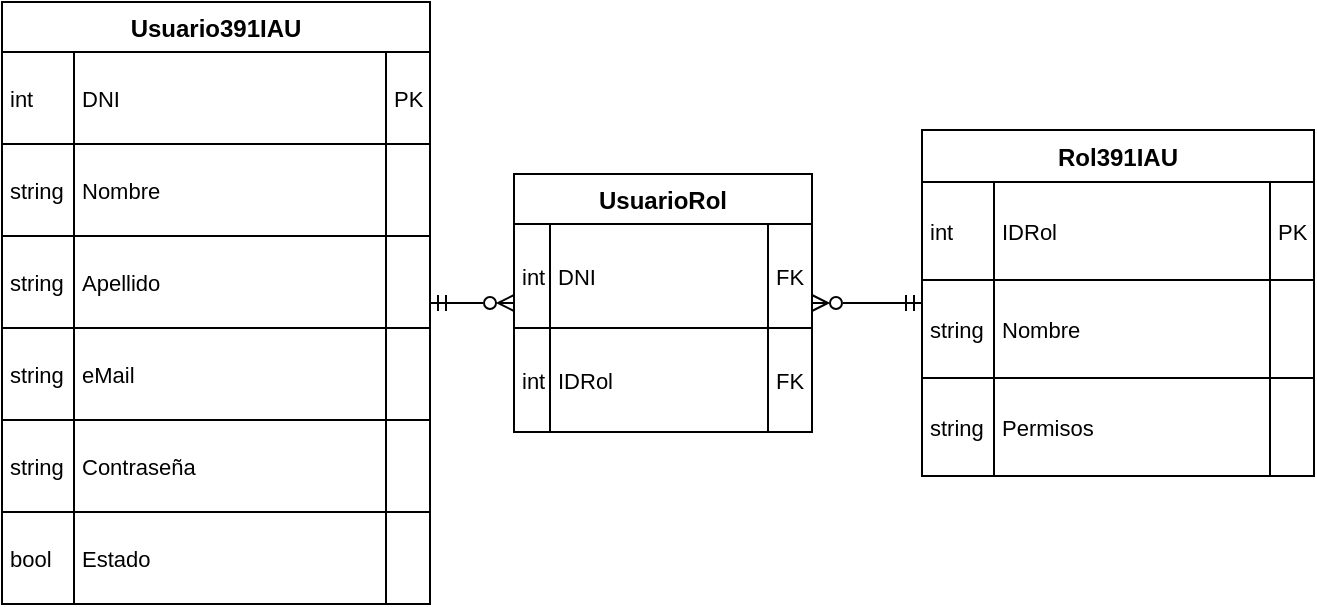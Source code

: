 <mxfile version="27.0.5">
  <diagram name="Page-1" id="UQfQ47-jhMwPksH4_KgC">
    <mxGraphModel dx="1426" dy="841" grid="1" gridSize="10" guides="1" tooltips="1" connect="1" arrows="1" fold="1" page="1" pageScale="1" pageWidth="850" pageHeight="1100" math="0" shadow="0">
      <root>
        <mxCell id="0" />
        <mxCell id="1" parent="0" />
        <mxCell id="dih1pCQAhXBFr1H0S5mW-1" value="Usuario391IAU" style="shape=table;startSize=25;container=1;collapsible=0;childLayout=tableLayout;fixedRows=1;rowLines=1;fontStyle=1;align=center;resizeLast=1;" parent="1" vertex="1">
          <mxGeometry x="20" y="20" width="214" height="301" as="geometry" />
        </mxCell>
        <mxCell id="dih1pCQAhXBFr1H0S5mW-2" style="shape=tableRow;horizontal=0;startSize=0;swimlaneHead=0;swimlaneBody=0;fillColor=none;collapsible=0;dropTarget=0;points=[[0,0.5],[1,0.5]];portConstraint=eastwest;top=0;left=0;right=0;bottom=0;" parent="dih1pCQAhXBFr1H0S5mW-1" vertex="1">
          <mxGeometry y="25" width="214" height="46" as="geometry" />
        </mxCell>
        <mxCell id="dih1pCQAhXBFr1H0S5mW-3" value="int" style="shape=partialRectangle;connectable=0;fillColor=none;top=0;left=0;bottom=0;right=0;align=left;spacingLeft=2;overflow=hidden;fontSize=11;" parent="dih1pCQAhXBFr1H0S5mW-2" vertex="1">
          <mxGeometry width="36" height="46" as="geometry">
            <mxRectangle width="36" height="46" as="alternateBounds" />
          </mxGeometry>
        </mxCell>
        <mxCell id="dih1pCQAhXBFr1H0S5mW-4" value="DNI" style="shape=partialRectangle;connectable=0;fillColor=none;top=0;left=0;bottom=0;right=0;align=left;spacingLeft=2;overflow=hidden;fontSize=11;" parent="dih1pCQAhXBFr1H0S5mW-2" vertex="1">
          <mxGeometry x="36" width="156" height="46" as="geometry">
            <mxRectangle width="156" height="46" as="alternateBounds" />
          </mxGeometry>
        </mxCell>
        <mxCell id="dih1pCQAhXBFr1H0S5mW-5" value="PK" style="shape=partialRectangle;connectable=0;fillColor=none;top=0;left=0;bottom=0;right=0;align=left;spacingLeft=2;overflow=hidden;fontSize=11;" parent="dih1pCQAhXBFr1H0S5mW-2" vertex="1">
          <mxGeometry x="192" width="22" height="46" as="geometry">
            <mxRectangle width="22" height="46" as="alternateBounds" />
          </mxGeometry>
        </mxCell>
        <mxCell id="dih1pCQAhXBFr1H0S5mW-6" style="shape=tableRow;horizontal=0;startSize=0;swimlaneHead=0;swimlaneBody=0;fillColor=none;collapsible=0;dropTarget=0;points=[[0,0.5],[1,0.5]];portConstraint=eastwest;top=0;left=0;right=0;bottom=0;" parent="dih1pCQAhXBFr1H0S5mW-1" vertex="1">
          <mxGeometry y="71" width="214" height="46" as="geometry" />
        </mxCell>
        <mxCell id="dih1pCQAhXBFr1H0S5mW-7" value="string" style="shape=partialRectangle;connectable=0;fillColor=none;top=0;left=0;bottom=0;right=0;align=left;spacingLeft=2;overflow=hidden;fontSize=11;" parent="dih1pCQAhXBFr1H0S5mW-6" vertex="1">
          <mxGeometry width="36" height="46" as="geometry">
            <mxRectangle width="36" height="46" as="alternateBounds" />
          </mxGeometry>
        </mxCell>
        <mxCell id="dih1pCQAhXBFr1H0S5mW-8" value="Nombre" style="shape=partialRectangle;connectable=0;fillColor=none;top=0;left=0;bottom=0;right=0;align=left;spacingLeft=2;overflow=hidden;fontSize=11;" parent="dih1pCQAhXBFr1H0S5mW-6" vertex="1">
          <mxGeometry x="36" width="156" height="46" as="geometry">
            <mxRectangle width="156" height="46" as="alternateBounds" />
          </mxGeometry>
        </mxCell>
        <mxCell id="dih1pCQAhXBFr1H0S5mW-9" value="" style="shape=partialRectangle;connectable=0;fillColor=none;top=0;left=0;bottom=0;right=0;align=left;spacingLeft=2;overflow=hidden;fontSize=11;" parent="dih1pCQAhXBFr1H0S5mW-6" vertex="1">
          <mxGeometry x="192" width="22" height="46" as="geometry">
            <mxRectangle width="22" height="46" as="alternateBounds" />
          </mxGeometry>
        </mxCell>
        <mxCell id="dih1pCQAhXBFr1H0S5mW-10" style="shape=tableRow;horizontal=0;startSize=0;swimlaneHead=0;swimlaneBody=0;fillColor=none;collapsible=0;dropTarget=0;points=[[0,0.5],[1,0.5]];portConstraint=eastwest;top=0;left=0;right=0;bottom=0;" parent="dih1pCQAhXBFr1H0S5mW-1" vertex="1">
          <mxGeometry y="117" width="214" height="46" as="geometry" />
        </mxCell>
        <mxCell id="dih1pCQAhXBFr1H0S5mW-11" value="string" style="shape=partialRectangle;connectable=0;fillColor=none;top=0;left=0;bottom=0;right=0;align=left;spacingLeft=2;overflow=hidden;fontSize=11;" parent="dih1pCQAhXBFr1H0S5mW-10" vertex="1">
          <mxGeometry width="36" height="46" as="geometry">
            <mxRectangle width="36" height="46" as="alternateBounds" />
          </mxGeometry>
        </mxCell>
        <mxCell id="dih1pCQAhXBFr1H0S5mW-12" value="Apellido" style="shape=partialRectangle;connectable=0;fillColor=none;top=0;left=0;bottom=0;right=0;align=left;spacingLeft=2;overflow=hidden;fontSize=11;" parent="dih1pCQAhXBFr1H0S5mW-10" vertex="1">
          <mxGeometry x="36" width="156" height="46" as="geometry">
            <mxRectangle width="156" height="46" as="alternateBounds" />
          </mxGeometry>
        </mxCell>
        <mxCell id="dih1pCQAhXBFr1H0S5mW-13" value="" style="shape=partialRectangle;connectable=0;fillColor=none;top=0;left=0;bottom=0;right=0;align=left;spacingLeft=2;overflow=hidden;fontSize=11;" parent="dih1pCQAhXBFr1H0S5mW-10" vertex="1">
          <mxGeometry x="192" width="22" height="46" as="geometry">
            <mxRectangle width="22" height="46" as="alternateBounds" />
          </mxGeometry>
        </mxCell>
        <mxCell id="dih1pCQAhXBFr1H0S5mW-14" style="shape=tableRow;horizontal=0;startSize=0;swimlaneHead=0;swimlaneBody=0;fillColor=none;collapsible=0;dropTarget=0;points=[[0,0.5],[1,0.5]];portConstraint=eastwest;top=0;left=0;right=0;bottom=0;" parent="dih1pCQAhXBFr1H0S5mW-1" vertex="1">
          <mxGeometry y="163" width="214" height="46" as="geometry" />
        </mxCell>
        <mxCell id="dih1pCQAhXBFr1H0S5mW-15" value="string" style="shape=partialRectangle;connectable=0;fillColor=none;top=0;left=0;bottom=0;right=0;align=left;spacingLeft=2;overflow=hidden;fontSize=11;" parent="dih1pCQAhXBFr1H0S5mW-14" vertex="1">
          <mxGeometry width="36" height="46" as="geometry">
            <mxRectangle width="36" height="46" as="alternateBounds" />
          </mxGeometry>
        </mxCell>
        <mxCell id="dih1pCQAhXBFr1H0S5mW-16" value="eMail" style="shape=partialRectangle;connectable=0;fillColor=none;top=0;left=0;bottom=0;right=0;align=left;spacingLeft=2;overflow=hidden;fontSize=11;" parent="dih1pCQAhXBFr1H0S5mW-14" vertex="1">
          <mxGeometry x="36" width="156" height="46" as="geometry">
            <mxRectangle width="156" height="46" as="alternateBounds" />
          </mxGeometry>
        </mxCell>
        <mxCell id="dih1pCQAhXBFr1H0S5mW-17" value="" style="shape=partialRectangle;connectable=0;fillColor=none;top=0;left=0;bottom=0;right=0;align=left;spacingLeft=2;overflow=hidden;fontSize=11;" parent="dih1pCQAhXBFr1H0S5mW-14" vertex="1">
          <mxGeometry x="192" width="22" height="46" as="geometry">
            <mxRectangle width="22" height="46" as="alternateBounds" />
          </mxGeometry>
        </mxCell>
        <mxCell id="dih1pCQAhXBFr1H0S5mW-18" style="shape=tableRow;horizontal=0;startSize=0;swimlaneHead=0;swimlaneBody=0;fillColor=none;collapsible=0;dropTarget=0;points=[[0,0.5],[1,0.5]];portConstraint=eastwest;top=0;left=0;right=0;bottom=0;" parent="dih1pCQAhXBFr1H0S5mW-1" vertex="1">
          <mxGeometry y="209" width="214" height="46" as="geometry" />
        </mxCell>
        <mxCell id="dih1pCQAhXBFr1H0S5mW-19" value="string" style="shape=partialRectangle;connectable=0;fillColor=none;top=0;left=0;bottom=0;right=0;align=left;spacingLeft=2;overflow=hidden;fontSize=11;" parent="dih1pCQAhXBFr1H0S5mW-18" vertex="1">
          <mxGeometry width="36" height="46" as="geometry">
            <mxRectangle width="36" height="46" as="alternateBounds" />
          </mxGeometry>
        </mxCell>
        <mxCell id="dih1pCQAhXBFr1H0S5mW-20" value="Contraseña" style="shape=partialRectangle;connectable=0;fillColor=none;top=0;left=0;bottom=0;right=0;align=left;spacingLeft=2;overflow=hidden;fontSize=11;" parent="dih1pCQAhXBFr1H0S5mW-18" vertex="1">
          <mxGeometry x="36" width="156" height="46" as="geometry">
            <mxRectangle width="156" height="46" as="alternateBounds" />
          </mxGeometry>
        </mxCell>
        <mxCell id="dih1pCQAhXBFr1H0S5mW-21" value="" style="shape=partialRectangle;connectable=0;fillColor=none;top=0;left=0;bottom=0;right=0;align=left;spacingLeft=2;overflow=hidden;fontSize=11;" parent="dih1pCQAhXBFr1H0S5mW-18" vertex="1">
          <mxGeometry x="192" width="22" height="46" as="geometry">
            <mxRectangle width="22" height="46" as="alternateBounds" />
          </mxGeometry>
        </mxCell>
        <mxCell id="dih1pCQAhXBFr1H0S5mW-22" style="shape=tableRow;horizontal=0;startSize=0;swimlaneHead=0;swimlaneBody=0;fillColor=none;collapsible=0;dropTarget=0;points=[[0,0.5],[1,0.5]];portConstraint=eastwest;top=0;left=0;right=0;bottom=0;" parent="dih1pCQAhXBFr1H0S5mW-1" vertex="1">
          <mxGeometry y="255" width="214" height="46" as="geometry" />
        </mxCell>
        <mxCell id="dih1pCQAhXBFr1H0S5mW-23" value="bool" style="shape=partialRectangle;connectable=0;fillColor=none;top=0;left=0;bottom=0;right=0;align=left;spacingLeft=2;overflow=hidden;fontSize=11;" parent="dih1pCQAhXBFr1H0S5mW-22" vertex="1">
          <mxGeometry width="36" height="46" as="geometry">
            <mxRectangle width="36" height="46" as="alternateBounds" />
          </mxGeometry>
        </mxCell>
        <mxCell id="dih1pCQAhXBFr1H0S5mW-24" value="Estado" style="shape=partialRectangle;connectable=0;fillColor=none;top=0;left=0;bottom=0;right=0;align=left;spacingLeft=2;overflow=hidden;fontSize=11;" parent="dih1pCQAhXBFr1H0S5mW-22" vertex="1">
          <mxGeometry x="36" width="156" height="46" as="geometry">
            <mxRectangle width="156" height="46" as="alternateBounds" />
          </mxGeometry>
        </mxCell>
        <mxCell id="dih1pCQAhXBFr1H0S5mW-25" value="" style="shape=partialRectangle;connectable=0;fillColor=none;top=0;left=0;bottom=0;right=0;align=left;spacingLeft=2;overflow=hidden;fontSize=11;" parent="dih1pCQAhXBFr1H0S5mW-22" vertex="1">
          <mxGeometry x="192" width="22" height="46" as="geometry">
            <mxRectangle width="22" height="46" as="alternateBounds" />
          </mxGeometry>
        </mxCell>
        <mxCell id="dih1pCQAhXBFr1H0S5mW-26" value="Rol391IAU" style="shape=table;startSize=26;container=1;collapsible=0;childLayout=tableLayout;fixedRows=1;rowLines=1;fontStyle=1;align=center;resizeLast=1;" parent="1" vertex="1">
          <mxGeometry x="480" y="84" width="196" height="173" as="geometry" />
        </mxCell>
        <mxCell id="dih1pCQAhXBFr1H0S5mW-27" style="shape=tableRow;horizontal=0;startSize=0;swimlaneHead=0;swimlaneBody=0;fillColor=none;collapsible=0;dropTarget=0;points=[[0,0.5],[1,0.5]];portConstraint=eastwest;top=0;left=0;right=0;bottom=0;" parent="dih1pCQAhXBFr1H0S5mW-26" vertex="1">
          <mxGeometry y="26" width="196" height="49" as="geometry" />
        </mxCell>
        <mxCell id="dih1pCQAhXBFr1H0S5mW-28" value="int" style="shape=partialRectangle;connectable=0;fillColor=none;top=0;left=0;bottom=0;right=0;align=left;spacingLeft=2;overflow=hidden;fontSize=11;" parent="dih1pCQAhXBFr1H0S5mW-27" vertex="1">
          <mxGeometry width="36" height="49" as="geometry">
            <mxRectangle width="36" height="49" as="alternateBounds" />
          </mxGeometry>
        </mxCell>
        <mxCell id="dih1pCQAhXBFr1H0S5mW-29" value="IDRol" style="shape=partialRectangle;connectable=0;fillColor=none;top=0;left=0;bottom=0;right=0;align=left;spacingLeft=2;overflow=hidden;fontSize=11;" parent="dih1pCQAhXBFr1H0S5mW-27" vertex="1">
          <mxGeometry x="36" width="138" height="49" as="geometry">
            <mxRectangle width="138" height="49" as="alternateBounds" />
          </mxGeometry>
        </mxCell>
        <mxCell id="dih1pCQAhXBFr1H0S5mW-30" value="PK" style="shape=partialRectangle;connectable=0;fillColor=none;top=0;left=0;bottom=0;right=0;align=left;spacingLeft=2;overflow=hidden;fontSize=11;" parent="dih1pCQAhXBFr1H0S5mW-27" vertex="1">
          <mxGeometry x="174" width="22" height="49" as="geometry">
            <mxRectangle width="22" height="49" as="alternateBounds" />
          </mxGeometry>
        </mxCell>
        <mxCell id="dih1pCQAhXBFr1H0S5mW-31" style="shape=tableRow;horizontal=0;startSize=0;swimlaneHead=0;swimlaneBody=0;fillColor=none;collapsible=0;dropTarget=0;points=[[0,0.5],[1,0.5]];portConstraint=eastwest;top=0;left=0;right=0;bottom=0;" parent="dih1pCQAhXBFr1H0S5mW-26" vertex="1">
          <mxGeometry y="75" width="196" height="49" as="geometry" />
        </mxCell>
        <mxCell id="dih1pCQAhXBFr1H0S5mW-32" value="string" style="shape=partialRectangle;connectable=0;fillColor=none;top=0;left=0;bottom=0;right=0;align=left;spacingLeft=2;overflow=hidden;fontSize=11;" parent="dih1pCQAhXBFr1H0S5mW-31" vertex="1">
          <mxGeometry width="36" height="49" as="geometry">
            <mxRectangle width="36" height="49" as="alternateBounds" />
          </mxGeometry>
        </mxCell>
        <mxCell id="dih1pCQAhXBFr1H0S5mW-33" value="Nombre" style="shape=partialRectangle;connectable=0;fillColor=none;top=0;left=0;bottom=0;right=0;align=left;spacingLeft=2;overflow=hidden;fontSize=11;" parent="dih1pCQAhXBFr1H0S5mW-31" vertex="1">
          <mxGeometry x="36" width="138" height="49" as="geometry">
            <mxRectangle width="138" height="49" as="alternateBounds" />
          </mxGeometry>
        </mxCell>
        <mxCell id="dih1pCQAhXBFr1H0S5mW-34" value="" style="shape=partialRectangle;connectable=0;fillColor=none;top=0;left=0;bottom=0;right=0;align=left;spacingLeft=2;overflow=hidden;fontSize=11;" parent="dih1pCQAhXBFr1H0S5mW-31" vertex="1">
          <mxGeometry x="174" width="22" height="49" as="geometry">
            <mxRectangle width="22" height="49" as="alternateBounds" />
          </mxGeometry>
        </mxCell>
        <mxCell id="dih1pCQAhXBFr1H0S5mW-35" style="shape=tableRow;horizontal=0;startSize=0;swimlaneHead=0;swimlaneBody=0;fillColor=none;collapsible=0;dropTarget=0;points=[[0,0.5],[1,0.5]];portConstraint=eastwest;top=0;left=0;right=0;bottom=0;" parent="dih1pCQAhXBFr1H0S5mW-26" vertex="1">
          <mxGeometry y="124" width="196" height="49" as="geometry" />
        </mxCell>
        <mxCell id="dih1pCQAhXBFr1H0S5mW-36" value="string" style="shape=partialRectangle;connectable=0;fillColor=none;top=0;left=0;bottom=0;right=0;align=left;spacingLeft=2;overflow=hidden;fontSize=11;" parent="dih1pCQAhXBFr1H0S5mW-35" vertex="1">
          <mxGeometry width="36" height="49" as="geometry">
            <mxRectangle width="36" height="49" as="alternateBounds" />
          </mxGeometry>
        </mxCell>
        <mxCell id="dih1pCQAhXBFr1H0S5mW-37" value="Permisos" style="shape=partialRectangle;connectable=0;fillColor=none;top=0;left=0;bottom=0;right=0;align=left;spacingLeft=2;overflow=hidden;fontSize=11;" parent="dih1pCQAhXBFr1H0S5mW-35" vertex="1">
          <mxGeometry x="36" width="138" height="49" as="geometry">
            <mxRectangle width="138" height="49" as="alternateBounds" />
          </mxGeometry>
        </mxCell>
        <mxCell id="dih1pCQAhXBFr1H0S5mW-38" value="" style="shape=partialRectangle;connectable=0;fillColor=none;top=0;left=0;bottom=0;right=0;align=left;spacingLeft=2;overflow=hidden;fontSize=11;" parent="dih1pCQAhXBFr1H0S5mW-35" vertex="1">
          <mxGeometry x="174" width="22" height="49" as="geometry">
            <mxRectangle width="22" height="49" as="alternateBounds" />
          </mxGeometry>
        </mxCell>
        <mxCell id="dih1pCQAhXBFr1H0S5mW-50" style="edgeStyle=orthogonalEdgeStyle;rounded=0;orthogonalLoop=1;jettySize=auto;html=1;startArrow=ERzeroToMany;startFill=0;endArrow=ERmandOne;endFill=0;" parent="1" source="dih1pCQAhXBFr1H0S5mW-39" target="dih1pCQAhXBFr1H0S5mW-1" edge="1">
          <mxGeometry relative="1" as="geometry" />
        </mxCell>
        <mxCell id="dih1pCQAhXBFr1H0S5mW-51" style="edgeStyle=orthogonalEdgeStyle;rounded=0;orthogonalLoop=1;jettySize=auto;html=1;endArrow=ERmandOne;endFill=0;startArrow=ERzeroToMany;startFill=0;" parent="1" source="dih1pCQAhXBFr1H0S5mW-39" target="dih1pCQAhXBFr1H0S5mW-26" edge="1">
          <mxGeometry relative="1" as="geometry" />
        </mxCell>
        <mxCell id="dih1pCQAhXBFr1H0S5mW-39" value="UsuarioRol" style="shape=table;startSize=25;container=1;collapsible=0;childLayout=tableLayout;fixedRows=1;rowLines=1;fontStyle=1;align=center;resizeLast=1;" parent="1" vertex="1">
          <mxGeometry x="276" y="106" width="149" height="129" as="geometry" />
        </mxCell>
        <mxCell id="dih1pCQAhXBFr1H0S5mW-40" style="shape=tableRow;horizontal=0;startSize=0;swimlaneHead=0;swimlaneBody=0;fillColor=none;collapsible=0;dropTarget=0;points=[[0,0.5],[1,0.5]];portConstraint=eastwest;top=0;left=0;right=0;bottom=0;" parent="dih1pCQAhXBFr1H0S5mW-39" vertex="1">
          <mxGeometry y="25" width="149" height="52" as="geometry" />
        </mxCell>
        <mxCell id="dih1pCQAhXBFr1H0S5mW-41" value="int" style="shape=partialRectangle;connectable=0;fillColor=none;top=0;left=0;bottom=0;right=0;align=left;spacingLeft=2;overflow=hidden;fontSize=11;" parent="dih1pCQAhXBFr1H0S5mW-40" vertex="1">
          <mxGeometry width="18" height="52" as="geometry">
            <mxRectangle width="18" height="52" as="alternateBounds" />
          </mxGeometry>
        </mxCell>
        <mxCell id="dih1pCQAhXBFr1H0S5mW-42" value="DNI" style="shape=partialRectangle;connectable=0;fillColor=none;top=0;left=0;bottom=0;right=0;align=left;spacingLeft=2;overflow=hidden;fontSize=11;" parent="dih1pCQAhXBFr1H0S5mW-40" vertex="1">
          <mxGeometry x="18" width="109" height="52" as="geometry">
            <mxRectangle width="109" height="52" as="alternateBounds" />
          </mxGeometry>
        </mxCell>
        <mxCell id="dih1pCQAhXBFr1H0S5mW-43" value="FK" style="shape=partialRectangle;connectable=0;fillColor=none;top=0;left=0;bottom=0;right=0;align=left;spacingLeft=2;overflow=hidden;fontSize=11;" parent="dih1pCQAhXBFr1H0S5mW-40" vertex="1">
          <mxGeometry x="127" width="22" height="52" as="geometry">
            <mxRectangle width="22" height="52" as="alternateBounds" />
          </mxGeometry>
        </mxCell>
        <mxCell id="dih1pCQAhXBFr1H0S5mW-44" style="shape=tableRow;horizontal=0;startSize=0;swimlaneHead=0;swimlaneBody=0;fillColor=none;collapsible=0;dropTarget=0;points=[[0,0.5],[1,0.5]];portConstraint=eastwest;top=0;left=0;right=0;bottom=0;" parent="dih1pCQAhXBFr1H0S5mW-39" vertex="1">
          <mxGeometry y="77" width="149" height="52" as="geometry" />
        </mxCell>
        <mxCell id="dih1pCQAhXBFr1H0S5mW-45" value="int" style="shape=partialRectangle;connectable=0;fillColor=none;top=0;left=0;bottom=0;right=0;align=left;spacingLeft=2;overflow=hidden;fontSize=11;" parent="dih1pCQAhXBFr1H0S5mW-44" vertex="1">
          <mxGeometry width="18" height="52" as="geometry">
            <mxRectangle width="18" height="52" as="alternateBounds" />
          </mxGeometry>
        </mxCell>
        <mxCell id="dih1pCQAhXBFr1H0S5mW-46" value="IDRol" style="shape=partialRectangle;connectable=0;fillColor=none;top=0;left=0;bottom=0;right=0;align=left;spacingLeft=2;overflow=hidden;fontSize=11;" parent="dih1pCQAhXBFr1H0S5mW-44" vertex="1">
          <mxGeometry x="18" width="109" height="52" as="geometry">
            <mxRectangle width="109" height="52" as="alternateBounds" />
          </mxGeometry>
        </mxCell>
        <mxCell id="dih1pCQAhXBFr1H0S5mW-47" value="FK" style="shape=partialRectangle;connectable=0;fillColor=none;top=0;left=0;bottom=0;right=0;align=left;spacingLeft=2;overflow=hidden;fontSize=11;" parent="dih1pCQAhXBFr1H0S5mW-44" vertex="1">
          <mxGeometry x="127" width="22" height="52" as="geometry">
            <mxRectangle width="22" height="52" as="alternateBounds" />
          </mxGeometry>
        </mxCell>
      </root>
    </mxGraphModel>
  </diagram>
</mxfile>
